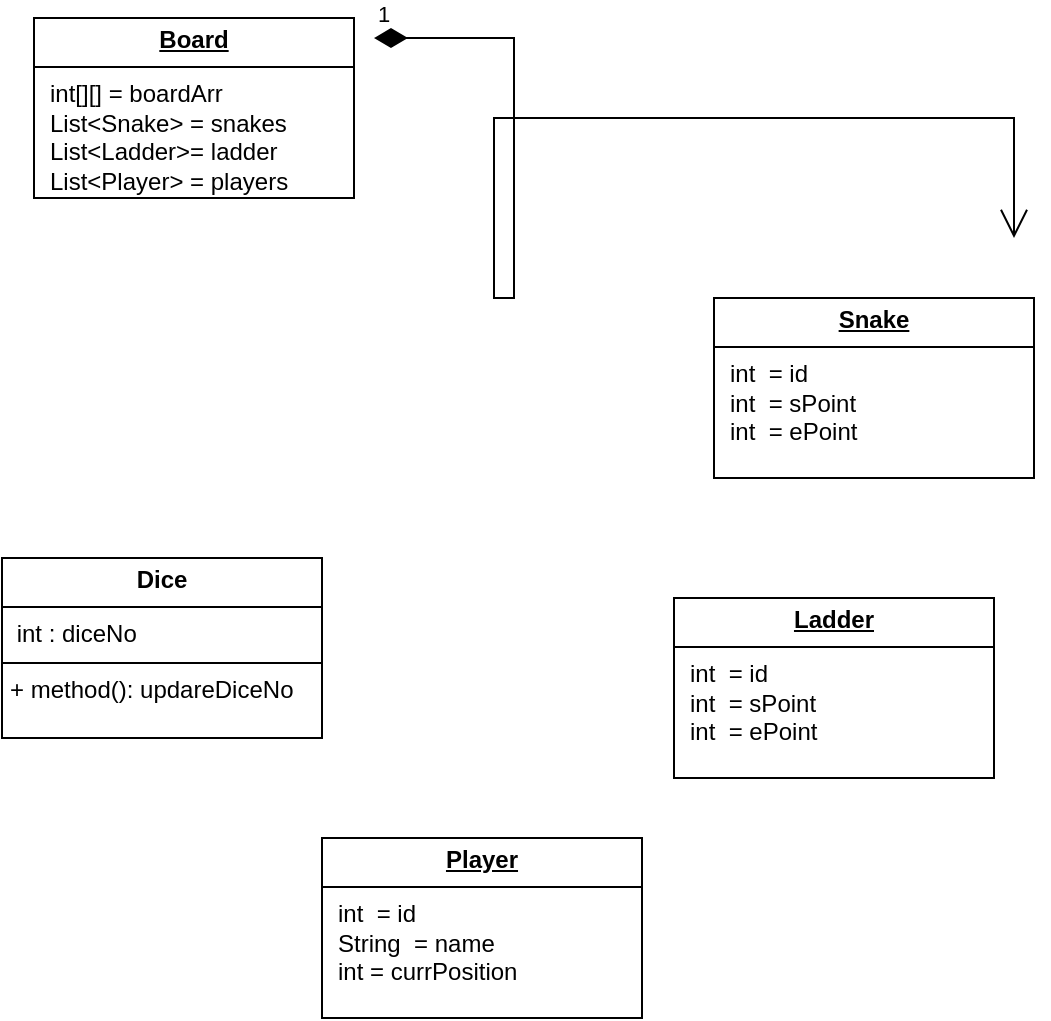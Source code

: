 <mxfile version="24.4.9" type="device">
  <diagram id="C5RBs43oDa-KdzZeNtuy" name="Page-1">
    <mxGraphModel dx="1050" dy="557" grid="1" gridSize="10" guides="1" tooltips="1" connect="1" arrows="1" fold="1" page="1" pageScale="1" pageWidth="827" pageHeight="1169" math="0" shadow="0">
      <root>
        <mxCell id="WIyWlLk6GJQsqaUBKTNV-0" />
        <mxCell id="WIyWlLk6GJQsqaUBKTNV-1" parent="WIyWlLk6GJQsqaUBKTNV-0" />
        <mxCell id="UJhlGCF-8aXZhX97nkiW-3" value="&lt;p style=&quot;margin:0px;margin-top:4px;text-align:center;text-decoration:underline;&quot;&gt;&lt;b&gt;Board&lt;/b&gt;&lt;/p&gt;&lt;hr size=&quot;1&quot; style=&quot;border-style:solid;&quot;&gt;&lt;p style=&quot;margin:0px;margin-left:8px;&quot;&gt;int[][] = boardArr&lt;br&gt;List&amp;lt;Snake&amp;gt; = snakes&lt;br&gt;List&amp;lt;Ladder&amp;gt;= ladder&lt;/p&gt;&lt;p style=&quot;margin:0px;margin-left:8px;&quot;&gt;List&amp;lt;Player&amp;gt; = players&lt;/p&gt;" style="verticalAlign=top;align=left;overflow=fill;html=1;whiteSpace=wrap;" vertex="1" parent="WIyWlLk6GJQsqaUBKTNV-1">
          <mxGeometry x="270" y="300" width="160" height="90" as="geometry" />
        </mxCell>
        <mxCell id="UJhlGCF-8aXZhX97nkiW-4" value="&lt;p style=&quot;margin:0px;margin-top:4px;text-align:center;text-decoration:underline;&quot;&gt;&lt;b&gt;Snake&lt;/b&gt;&lt;/p&gt;&lt;hr size=&quot;1&quot; style=&quot;border-style:solid;&quot;&gt;&lt;p style=&quot;margin:0px;margin-left:8px;&quot;&gt;int&amp;nbsp; = id&lt;/p&gt;&lt;p style=&quot;margin:0px;margin-left:8px;&quot;&gt;int&amp;nbsp; = sPoint&lt;br&gt;int&amp;nbsp; = ePoint&lt;br&gt;&lt;br&gt;&lt;/p&gt;&lt;p style=&quot;margin:0px;margin-left:8px;&quot;&gt;&lt;br&gt;&lt;/p&gt;" style="verticalAlign=top;align=left;overflow=fill;html=1;whiteSpace=wrap;" vertex="1" parent="WIyWlLk6GJQsqaUBKTNV-1">
          <mxGeometry x="610" y="440" width="160" height="90" as="geometry" />
        </mxCell>
        <mxCell id="UJhlGCF-8aXZhX97nkiW-5" value="&lt;p style=&quot;margin:0px;margin-top:4px;text-align:center;text-decoration:underline;&quot;&gt;&lt;b&gt;Ladder&lt;/b&gt;&lt;/p&gt;&lt;hr size=&quot;1&quot; style=&quot;border-style:solid;&quot;&gt;&lt;p style=&quot;margin:0px;margin-left:8px;&quot;&gt;int&amp;nbsp; = id&lt;/p&gt;&lt;p style=&quot;margin:0px;margin-left:8px;&quot;&gt;int&amp;nbsp; = sPoint&lt;br&gt;int&amp;nbsp; = ePoint&lt;br&gt;&lt;br&gt;&lt;/p&gt;&lt;p style=&quot;margin:0px;margin-left:8px;&quot;&gt;&lt;br&gt;&lt;/p&gt;" style="verticalAlign=top;align=left;overflow=fill;html=1;whiteSpace=wrap;" vertex="1" parent="WIyWlLk6GJQsqaUBKTNV-1">
          <mxGeometry x="590" y="590" width="160" height="90" as="geometry" />
        </mxCell>
        <mxCell id="UJhlGCF-8aXZhX97nkiW-6" value="&lt;p style=&quot;margin:0px;margin-top:4px;text-align:center;&quot;&gt;&lt;b&gt;Dice&lt;/b&gt;&lt;/p&gt;&lt;hr size=&quot;1&quot; style=&quot;border-style:solid;&quot;&gt;&lt;p style=&quot;margin:0px;margin-left:4px;&quot;&gt;&amp;nbsp;int : diceNo&lt;/p&gt;&lt;hr size=&quot;1&quot; style=&quot;border-style:solid;&quot;&gt;&lt;p style=&quot;margin:0px;margin-left:4px;&quot;&gt;+ method(): updareDiceNo&lt;/p&gt;" style="verticalAlign=top;align=left;overflow=fill;html=1;whiteSpace=wrap;" vertex="1" parent="WIyWlLk6GJQsqaUBKTNV-1">
          <mxGeometry x="254" y="570" width="160" height="90" as="geometry" />
        </mxCell>
        <mxCell id="UJhlGCF-8aXZhX97nkiW-7" value="&lt;p style=&quot;margin:0px;margin-top:4px;text-align:center;text-decoration:underline;&quot;&gt;&lt;b&gt;Player&lt;/b&gt;&lt;/p&gt;&lt;hr size=&quot;1&quot; style=&quot;border-style:solid;&quot;&gt;&lt;p style=&quot;margin:0px;margin-left:8px;&quot;&gt;int&amp;nbsp; = id&lt;/p&gt;&lt;p style=&quot;margin:0px;margin-left:8px;&quot;&gt;String&amp;nbsp; = name&lt;br&gt;int = currPosition&lt;br&gt;&lt;br&gt;&lt;/p&gt;&lt;p style=&quot;margin:0px;margin-left:8px;&quot;&gt;&lt;br&gt;&lt;/p&gt;" style="verticalAlign=top;align=left;overflow=fill;html=1;whiteSpace=wrap;" vertex="1" parent="WIyWlLk6GJQsqaUBKTNV-1">
          <mxGeometry x="414" y="710" width="160" height="90" as="geometry" />
        </mxCell>
        <mxCell id="UJhlGCF-8aXZhX97nkiW-8" value="1" style="endArrow=open;html=1;endSize=12;startArrow=diamondThin;startSize=14;startFill=1;edgeStyle=orthogonalEdgeStyle;align=left;verticalAlign=bottom;rounded=0;" edge="1" parent="WIyWlLk6GJQsqaUBKTNV-1">
          <mxGeometry x="-1" y="3" relative="1" as="geometry">
            <mxPoint x="440" y="310" as="sourcePoint" />
            <mxPoint x="760" y="410" as="targetPoint" />
            <Array as="points">
              <mxPoint x="510" y="310" />
              <mxPoint x="510" y="440" />
              <mxPoint x="500" y="440" />
              <mxPoint x="500" y="350" />
              <mxPoint x="760" y="350" />
            </Array>
          </mxGeometry>
        </mxCell>
      </root>
    </mxGraphModel>
  </diagram>
</mxfile>
